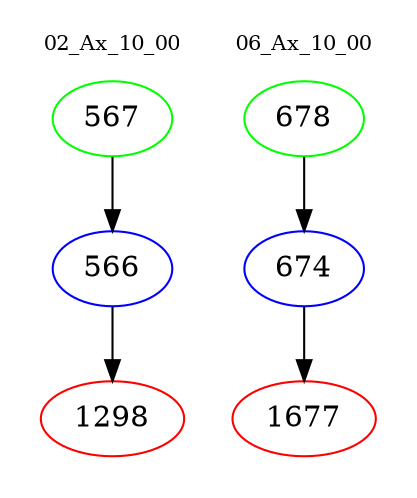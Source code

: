digraph{
subgraph cluster_0 {
color = white
label = "02_Ax_10_00";
fontsize=10;
T0_567 [label="567", color="green"]
T0_567 -> T0_566 [color="black"]
T0_566 [label="566", color="blue"]
T0_566 -> T0_1298 [color="black"]
T0_1298 [label="1298", color="red"]
}
subgraph cluster_1 {
color = white
label = "06_Ax_10_00";
fontsize=10;
T1_678 [label="678", color="green"]
T1_678 -> T1_674 [color="black"]
T1_674 [label="674", color="blue"]
T1_674 -> T1_1677 [color="black"]
T1_1677 [label="1677", color="red"]
}
}
